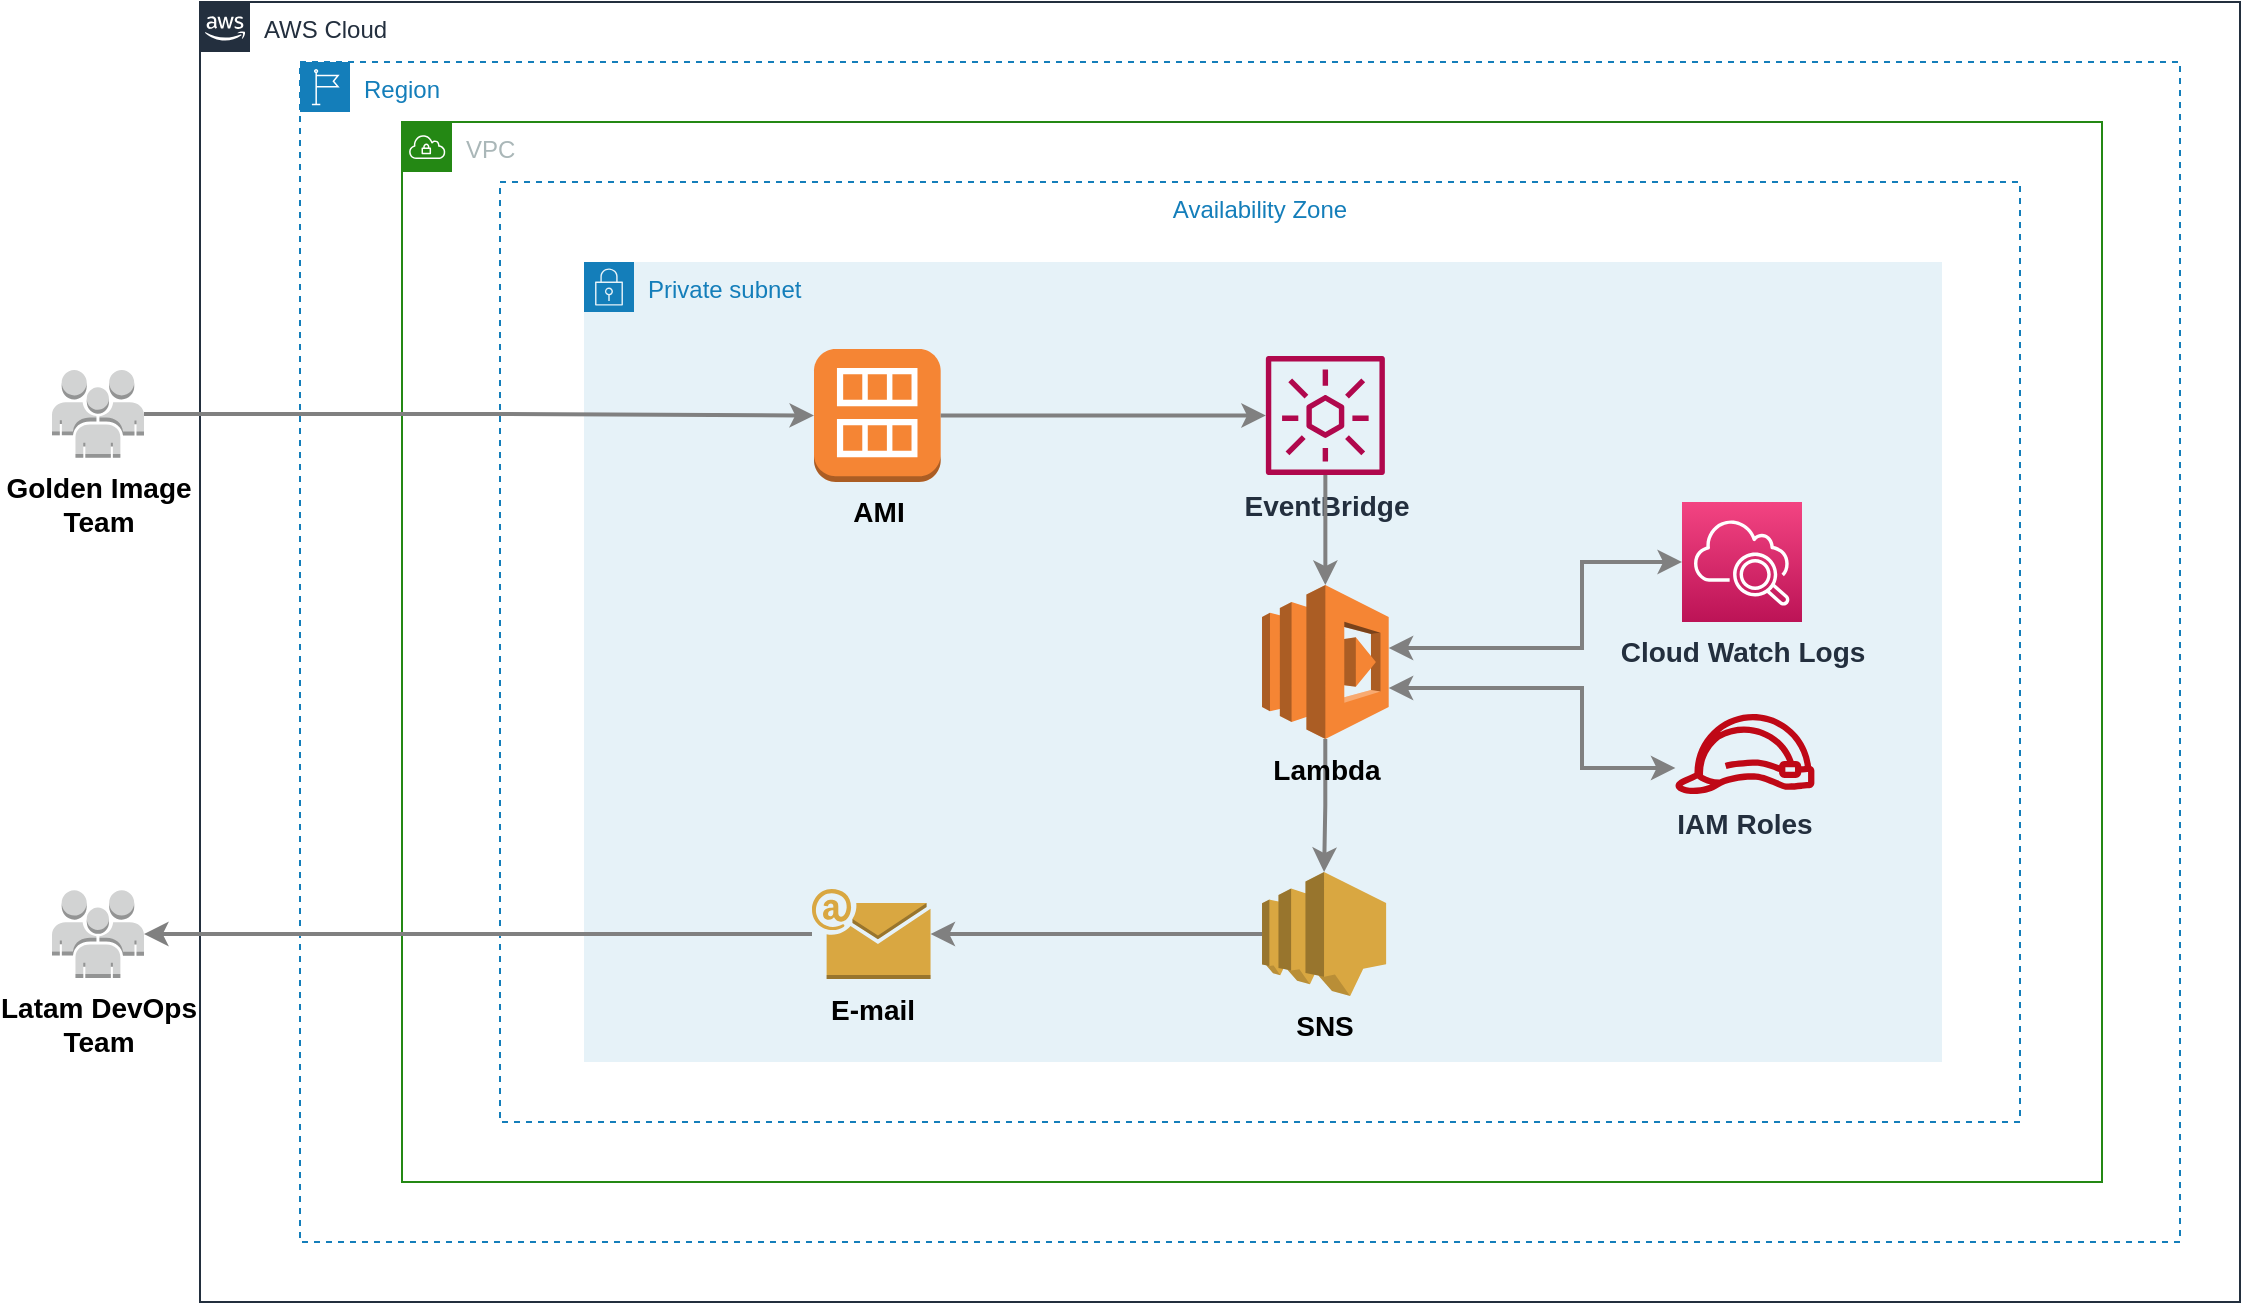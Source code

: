 <mxfile version="21.5.2" type="github">
  <diagram name="Página-1" id="uv6pUXCFP7MWPsQkwd06">
    <mxGraphModel dx="1379" dy="764" grid="1" gridSize="10" guides="1" tooltips="1" connect="1" arrows="1" fold="1" page="1" pageScale="0.8" pageWidth="1169" pageHeight="827" math="0" shadow="0">
      <root>
        <mxCell id="0" />
        <mxCell id="1" parent="0" />
        <mxCell id="hR3Htvw06_-b-FylDOWY-1" value="Region" style="points=[[0,0],[0.25,0],[0.5,0],[0.75,0],[1,0],[1,0.25],[1,0.5],[1,0.75],[1,1],[0.75,1],[0.5,1],[0.25,1],[0,1],[0,0.75],[0,0.5],[0,0.25]];outlineConnect=0;gradientColor=none;html=1;whiteSpace=wrap;fontSize=12;fontStyle=0;container=1;pointerEvents=0;collapsible=0;recursiveResize=0;shape=mxgraph.aws4.group;grIcon=mxgraph.aws4.group_region;strokeColor=#147EBA;fillColor=none;verticalAlign=top;align=left;spacingLeft=30;fontColor=#147EBA;dashed=1;movable=1;resizable=1;rotatable=1;deletable=1;editable=1;locked=0;connectable=1;" parent="1" vertex="1">
          <mxGeometry x="174" y="77" width="940" height="590" as="geometry" />
        </mxCell>
        <mxCell id="0f50duzAfJ8Ej06_kD4n-8" value="&lt;font style=&quot;font-size: 14px;&quot;&gt;&lt;b&gt;Latam DevOps &lt;br&gt;Team&lt;/b&gt;&lt;/font&gt;" style="outlineConnect=0;dashed=0;verticalLabelPosition=bottom;verticalAlign=top;align=center;html=1;shape=mxgraph.aws3.users;fillColor=#D2D3D3;gradientColor=none;" vertex="1" parent="1">
          <mxGeometry x="50" y="491.08" width="46" height="43.91" as="geometry" />
        </mxCell>
        <mxCell id="0f50duzAfJ8Ej06_kD4n-7" value="&lt;font style=&quot;font-size: 14px;&quot;&gt;&lt;b&gt;Golden Image &lt;br&gt;Team&lt;/b&gt;&lt;/font&gt;" style="outlineConnect=0;dashed=0;verticalLabelPosition=bottom;verticalAlign=top;align=center;html=1;shape=mxgraph.aws3.users;fillColor=#D2D3D3;gradientColor=none;" vertex="1" parent="1">
          <mxGeometry x="50" y="231" width="46" height="43.91" as="geometry" />
        </mxCell>
        <mxCell id="0f50duzAfJ8Ej06_kD4n-11" value="AWS Cloud" style="points=[[0,0],[0.25,0],[0.5,0],[0.75,0],[1,0],[1,0.25],[1,0.5],[1,0.75],[1,1],[0.75,1],[0.5,1],[0.25,1],[0,1],[0,0.75],[0,0.5],[0,0.25]];outlineConnect=0;gradientColor=none;html=1;whiteSpace=wrap;fontSize=12;fontStyle=0;container=1;pointerEvents=0;collapsible=0;recursiveResize=0;shape=mxgraph.aws4.group;grIcon=mxgraph.aws4.group_aws_cloud_alt;strokeColor=#232F3E;fillColor=none;verticalAlign=top;align=left;spacingLeft=30;fontColor=#232F3E;dashed=0;movable=1;resizable=1;rotatable=1;deletable=1;editable=1;locked=0;connectable=1;" vertex="1" parent="1">
          <mxGeometry x="124" y="47" width="1020" height="650" as="geometry" />
        </mxCell>
        <mxCell id="hR3Htvw06_-b-FylDOWY-2" value="VPC" style="points=[[0,0],[0.25,0],[0.5,0],[0.75,0],[1,0],[1,0.25],[1,0.5],[1,0.75],[1,1],[0.75,1],[0.5,1],[0.25,1],[0,1],[0,0.75],[0,0.5],[0,0.25]];outlineConnect=0;gradientColor=none;html=1;whiteSpace=wrap;fontSize=12;fontStyle=0;container=1;pointerEvents=0;collapsible=0;recursiveResize=0;shape=mxgraph.aws4.group;grIcon=mxgraph.aws4.group_vpc;strokeColor=#248814;fillColor=none;verticalAlign=top;align=left;spacingLeft=30;fontColor=#AAB7B8;dashed=0;" parent="0f50duzAfJ8Ej06_kD4n-11" vertex="1">
          <mxGeometry x="101" y="60" width="850" height="530" as="geometry" />
        </mxCell>
        <mxCell id="hR3Htvw06_-b-FylDOWY-3" value="Availability Zone" style="fillColor=none;strokeColor=#147EBA;dashed=1;verticalAlign=top;fontStyle=0;fontColor=#147EBA;whiteSpace=wrap;html=1;" parent="hR3Htvw06_-b-FylDOWY-2" vertex="1">
          <mxGeometry x="49" y="30" width="760" height="470" as="geometry" />
        </mxCell>
        <mxCell id="hR3Htvw06_-b-FylDOWY-6" value="Private subnet" style="points=[[0,0],[0.25,0],[0.5,0],[0.75,0],[1,0],[1,0.25],[1,0.5],[1,0.75],[1,1],[0.75,1],[0.5,1],[0.25,1],[0,1],[0,0.75],[0,0.5],[0,0.25]];outlineConnect=0;gradientColor=none;html=1;whiteSpace=wrap;fontSize=12;fontStyle=0;container=1;pointerEvents=0;collapsible=0;recursiveResize=0;shape=mxgraph.aws4.group;grIcon=mxgraph.aws4.group_security_group;grStroke=0;strokeColor=#147EBA;fillColor=#E6F2F8;verticalAlign=top;align=left;spacingLeft=30;fontColor=#147EBA;dashed=0;movable=1;resizable=1;rotatable=1;deletable=1;editable=1;locked=0;connectable=1;" parent="hR3Htvw06_-b-FylDOWY-2" vertex="1">
          <mxGeometry x="91" y="70" width="679" height="400" as="geometry" />
        </mxCell>
        <mxCell id="hR3Htvw06_-b-FylDOWY-9" value="&lt;b&gt;&lt;font style=&quot;font-size: 14px;&quot;&gt;AMI&lt;/font&gt;&lt;/b&gt;" style="outlineConnect=0;dashed=0;verticalLabelPosition=bottom;verticalAlign=top;align=center;html=1;shape=mxgraph.aws3.ami;fillColor=#F58534;gradientColor=none;" parent="hR3Htvw06_-b-FylDOWY-6" vertex="1">
          <mxGeometry x="115" y="43.5" width="63.34" height="66.5" as="geometry" />
        </mxCell>
        <mxCell id="hR3Htvw06_-b-FylDOWY-11" value="&lt;font style=&quot;font-size: 14px;&quot;&gt;&lt;b&gt;EventBridge&lt;/b&gt;&lt;/font&gt;" style="sketch=0;outlineConnect=0;fontColor=#232F3E;gradientColor=none;fillColor=#B0084D;strokeColor=none;dashed=0;verticalLabelPosition=bottom;verticalAlign=top;align=center;html=1;fontSize=12;fontStyle=0;aspect=fixed;pointerEvents=1;shape=mxgraph.aws4.eventbridge_schema;" parent="hR3Htvw06_-b-FylDOWY-6" vertex="1">
          <mxGeometry x="340.93" y="47" width="59.5" height="59.5" as="geometry" />
        </mxCell>
        <mxCell id="0f50duzAfJ8Ej06_kD4n-18" style="edgeStyle=orthogonalEdgeStyle;rounded=0;orthogonalLoop=1;jettySize=auto;html=1;strokeWidth=2;strokeColor=#808080;" edge="1" parent="hR3Htvw06_-b-FylDOWY-6" source="hR3Htvw06_-b-FylDOWY-9" target="hR3Htvw06_-b-FylDOWY-11">
          <mxGeometry relative="1" as="geometry" />
        </mxCell>
        <mxCell id="0f50duzAfJ8Ej06_kD4n-19" style="edgeStyle=orthogonalEdgeStyle;rounded=0;orthogonalLoop=1;jettySize=auto;html=1;strokeColor=#808080;strokeWidth=2;" edge="1" parent="hR3Htvw06_-b-FylDOWY-2" source="hR3Htvw06_-b-FylDOWY-11" target="0f50duzAfJ8Ej06_kD4n-1">
          <mxGeometry relative="1" as="geometry" />
        </mxCell>
        <mxCell id="0f50duzAfJ8Ej06_kD4n-4" value="&lt;font style=&quot;font-size: 14px;&quot;&gt;&lt;b&gt;Cloud Watch Logs&lt;/b&gt;&lt;/font&gt;" style="sketch=0;points=[[0,0,0],[0.25,0,0],[0.5,0,0],[0.75,0,0],[1,0,0],[0,1,0],[0.25,1,0],[0.5,1,0],[0.75,1,0],[1,1,0],[0,0.25,0],[0,0.5,0],[0,0.75,0],[1,0.25,0],[1,0.5,0],[1,0.75,0]];points=[[0,0,0],[0.25,0,0],[0.5,0,0],[0.75,0,0],[1,0,0],[0,1,0],[0.25,1,0],[0.5,1,0],[0.75,1,0],[1,1,0],[0,0.25,0],[0,0.5,0],[0,0.75,0],[1,0.25,0],[1,0.5,0],[1,0.75,0]];outlineConnect=0;fontColor=#232F3E;gradientColor=#F34482;gradientDirection=north;fillColor=#BC1356;strokeColor=#ffffff;dashed=0;verticalLabelPosition=bottom;verticalAlign=top;align=center;html=1;fontSize=12;fontStyle=0;aspect=fixed;shape=mxgraph.aws4.resourceIcon;resIcon=mxgraph.aws4.cloudwatch_2;" vertex="1" parent="hR3Htvw06_-b-FylDOWY-2">
          <mxGeometry x="640" y="190" width="60" height="60" as="geometry" />
        </mxCell>
        <mxCell id="0f50duzAfJ8Ej06_kD4n-5" value="&lt;font style=&quot;font-size: 14px;&quot;&gt;&lt;b&gt;IAM Roles&lt;/b&gt;&lt;/font&gt;" style="sketch=0;outlineConnect=0;fontColor=#232F3E;gradientColor=none;fillColor=#BF0816;strokeColor=none;dashed=0;verticalLabelPosition=bottom;verticalAlign=top;align=center;html=1;fontSize=12;fontStyle=0;aspect=fixed;pointerEvents=1;shape=mxgraph.aws4.role;" vertex="1" parent="hR3Htvw06_-b-FylDOWY-2">
          <mxGeometry x="636" y="296" width="70.9" height="40" as="geometry" />
        </mxCell>
        <mxCell id="0f50duzAfJ8Ej06_kD4n-20" style="edgeStyle=orthogonalEdgeStyle;rounded=0;orthogonalLoop=1;jettySize=auto;html=1;strokeColor=#808080;strokeWidth=2;" edge="1" parent="hR3Htvw06_-b-FylDOWY-2" source="0f50duzAfJ8Ej06_kD4n-1" target="0f50duzAfJ8Ej06_kD4n-2">
          <mxGeometry relative="1" as="geometry" />
        </mxCell>
        <mxCell id="0f50duzAfJ8Ej06_kD4n-27" style="edgeStyle=orthogonalEdgeStyle;rounded=0;orthogonalLoop=1;jettySize=auto;html=1;startArrow=classic;startFill=1;strokeColor=#808080;strokeWidth=2;" edge="1" parent="hR3Htvw06_-b-FylDOWY-2" source="0f50duzAfJ8Ej06_kD4n-1" target="0f50duzAfJ8Ej06_kD4n-5">
          <mxGeometry relative="1" as="geometry">
            <Array as="points">
              <mxPoint x="590" y="283" />
              <mxPoint x="590" y="323" />
            </Array>
          </mxGeometry>
        </mxCell>
        <mxCell id="0f50duzAfJ8Ej06_kD4n-28" style="edgeStyle=orthogonalEdgeStyle;rounded=0;orthogonalLoop=1;jettySize=auto;html=1;startArrow=classic;startFill=1;strokeColor=#808080;strokeWidth=2;" edge="1" parent="hR3Htvw06_-b-FylDOWY-2" source="0f50duzAfJ8Ej06_kD4n-1" target="0f50duzAfJ8Ej06_kD4n-4">
          <mxGeometry relative="1" as="geometry">
            <Array as="points">
              <mxPoint x="590" y="263" />
              <mxPoint x="590" y="220" />
            </Array>
          </mxGeometry>
        </mxCell>
        <mxCell id="0f50duzAfJ8Ej06_kD4n-1" value="&lt;font style=&quot;font-size: 14px;&quot;&gt;&lt;b&gt;Lambda&lt;/b&gt;&lt;/font&gt;" style="outlineConnect=0;dashed=0;verticalLabelPosition=bottom;verticalAlign=top;align=center;html=1;shape=mxgraph.aws3.lambda;fillColor=#F58534;gradientColor=none;" vertex="1" parent="hR3Htvw06_-b-FylDOWY-2">
          <mxGeometry x="430.01" y="231.5" width="63.34" height="77" as="geometry" />
        </mxCell>
        <mxCell id="0f50duzAfJ8Ej06_kD4n-3" value="&lt;font style=&quot;font-size: 14px;&quot;&gt;&lt;b&gt;E-mail&lt;/b&gt;&lt;/font&gt;" style="outlineConnect=0;dashed=0;verticalLabelPosition=bottom;verticalAlign=top;align=center;html=1;shape=mxgraph.aws3.email;fillColor=#D9A741;gradientColor=none;" vertex="1" parent="hR3Htvw06_-b-FylDOWY-2">
          <mxGeometry x="205" y="383.53" width="59.27" height="45" as="geometry" />
        </mxCell>
        <mxCell id="0f50duzAfJ8Ej06_kD4n-21" style="edgeStyle=orthogonalEdgeStyle;rounded=0;orthogonalLoop=1;jettySize=auto;html=1;entryX=1;entryY=0.5;entryDx=0;entryDy=0;entryPerimeter=0;strokeColor=#808080;strokeWidth=2;" edge="1" parent="hR3Htvw06_-b-FylDOWY-2" source="0f50duzAfJ8Ej06_kD4n-2" target="0f50duzAfJ8Ej06_kD4n-3">
          <mxGeometry relative="1" as="geometry" />
        </mxCell>
        <mxCell id="0f50duzAfJ8Ej06_kD4n-2" value="&lt;font style=&quot;font-size: 14px;&quot;&gt;&lt;b&gt;SNS&lt;/b&gt;&lt;/font&gt;" style="outlineConnect=0;dashed=0;verticalLabelPosition=bottom;verticalAlign=top;align=center;html=1;shape=mxgraph.aws3.sns;fillColor=#D9A741;gradientColor=none;" vertex="1" parent="hR3Htvw06_-b-FylDOWY-2">
          <mxGeometry x="430.01" y="375" width="62.05" height="62.05" as="geometry" />
        </mxCell>
        <mxCell id="0f50duzAfJ8Ej06_kD4n-17" style="edgeStyle=orthogonalEdgeStyle;rounded=0;orthogonalLoop=1;jettySize=auto;html=1;strokeColor=#808080;strokeWidth=2;" edge="1" parent="1" source="0f50duzAfJ8Ej06_kD4n-7" target="hR3Htvw06_-b-FylDOWY-9">
          <mxGeometry relative="1" as="geometry" />
        </mxCell>
        <mxCell id="0f50duzAfJ8Ej06_kD4n-22" style="edgeStyle=orthogonalEdgeStyle;rounded=0;orthogonalLoop=1;jettySize=auto;html=1;entryX=1;entryY=0.5;entryDx=0;entryDy=0;entryPerimeter=0;strokeColor=#808080;strokeWidth=2;" edge="1" parent="1" source="0f50duzAfJ8Ej06_kD4n-3" target="0f50duzAfJ8Ej06_kD4n-8">
          <mxGeometry relative="1" as="geometry" />
        </mxCell>
      </root>
    </mxGraphModel>
  </diagram>
</mxfile>
